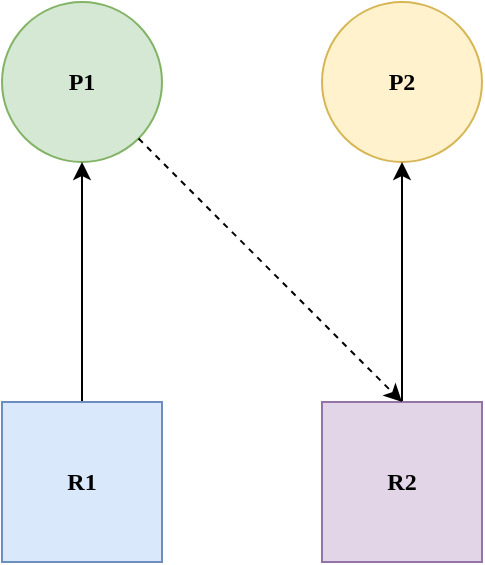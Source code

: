 <mxfile version="14.4.3" type="device"><diagram id="U4QGhb9N2xuxU6Sv7WeN" name="Page-1"><mxGraphModel dx="946" dy="587" grid="1" gridSize="10" guides="1" tooltips="1" connect="1" arrows="1" fold="1" page="1" pageScale="1" pageWidth="827" pageHeight="1169" math="0" shadow="0"><root><mxCell id="0"/><mxCell id="1" parent="0"/><mxCell id="inH9QY8KBqgrVtEV5jTE-1" value="P1" style="ellipse;whiteSpace=wrap;html=1;aspect=fixed;fillColor=#d5e8d4;strokeColor=#82b366;fontFamily=Fira Sans;fontStyle=1" parent="1" vertex="1"><mxGeometry x="200" y="120" width="80" height="80" as="geometry"/></mxCell><mxCell id="inH9QY8KBqgrVtEV5jTE-2" value="P2" style="ellipse;whiteSpace=wrap;html=1;aspect=fixed;fillColor=#fff2cc;strokeColor=#d6b656;fontFamily=Fira Sans;fontStyle=1" parent="1" vertex="1"><mxGeometry x="360" y="120" width="80" height="80" as="geometry"/></mxCell><mxCell id="inH9QY8KBqgrVtEV5jTE-7" style="edgeStyle=orthogonalEdgeStyle;rounded=0;orthogonalLoop=1;jettySize=auto;html=1;fontFamily=Fira Sans;" parent="1" source="inH9QY8KBqgrVtEV5jTE-3" target="inH9QY8KBqgrVtEV5jTE-1" edge="1"><mxGeometry relative="1" as="geometry"/></mxCell><mxCell id="inH9QY8KBqgrVtEV5jTE-3" value="R1" style="whiteSpace=wrap;html=1;aspect=fixed;fillColor=#dae8fc;strokeColor=#6c8ebf;fontFamily=Fira Sans;fontStyle=1" parent="1" vertex="1"><mxGeometry x="200" y="320" width="80" height="80" as="geometry"/></mxCell><mxCell id="inH9QY8KBqgrVtEV5jTE-8" style="edgeStyle=orthogonalEdgeStyle;rounded=0;orthogonalLoop=1;jettySize=auto;html=1;fontFamily=Fira Sans;" parent="1" source="inH9QY8KBqgrVtEV5jTE-5" target="inH9QY8KBqgrVtEV5jTE-2" edge="1"><mxGeometry relative="1" as="geometry"/></mxCell><mxCell id="inH9QY8KBqgrVtEV5jTE-5" value="R2" style="whiteSpace=wrap;html=1;aspect=fixed;fillColor=#e1d5e7;strokeColor=#9673a6;fontFamily=Fira Sans;fontStyle=1" parent="1" vertex="1"><mxGeometry x="360" y="320" width="80" height="80" as="geometry"/></mxCell><mxCell id="ii0-PnzffqBDvG_pnY5B-2" value="" style="endArrow=classic;html=1;fontFamily=Fira Sans;entryX=0.5;entryY=0;entryDx=0;entryDy=0;dashed=1;" edge="1" parent="1" source="inH9QY8KBqgrVtEV5jTE-1" target="inH9QY8KBqgrVtEV5jTE-5"><mxGeometry width="50" height="50" relative="1" as="geometry"><mxPoint x="330" y="200" as="sourcePoint"/><mxPoint x="440" y="280" as="targetPoint"/></mxGeometry></mxCell></root></mxGraphModel></diagram></mxfile>